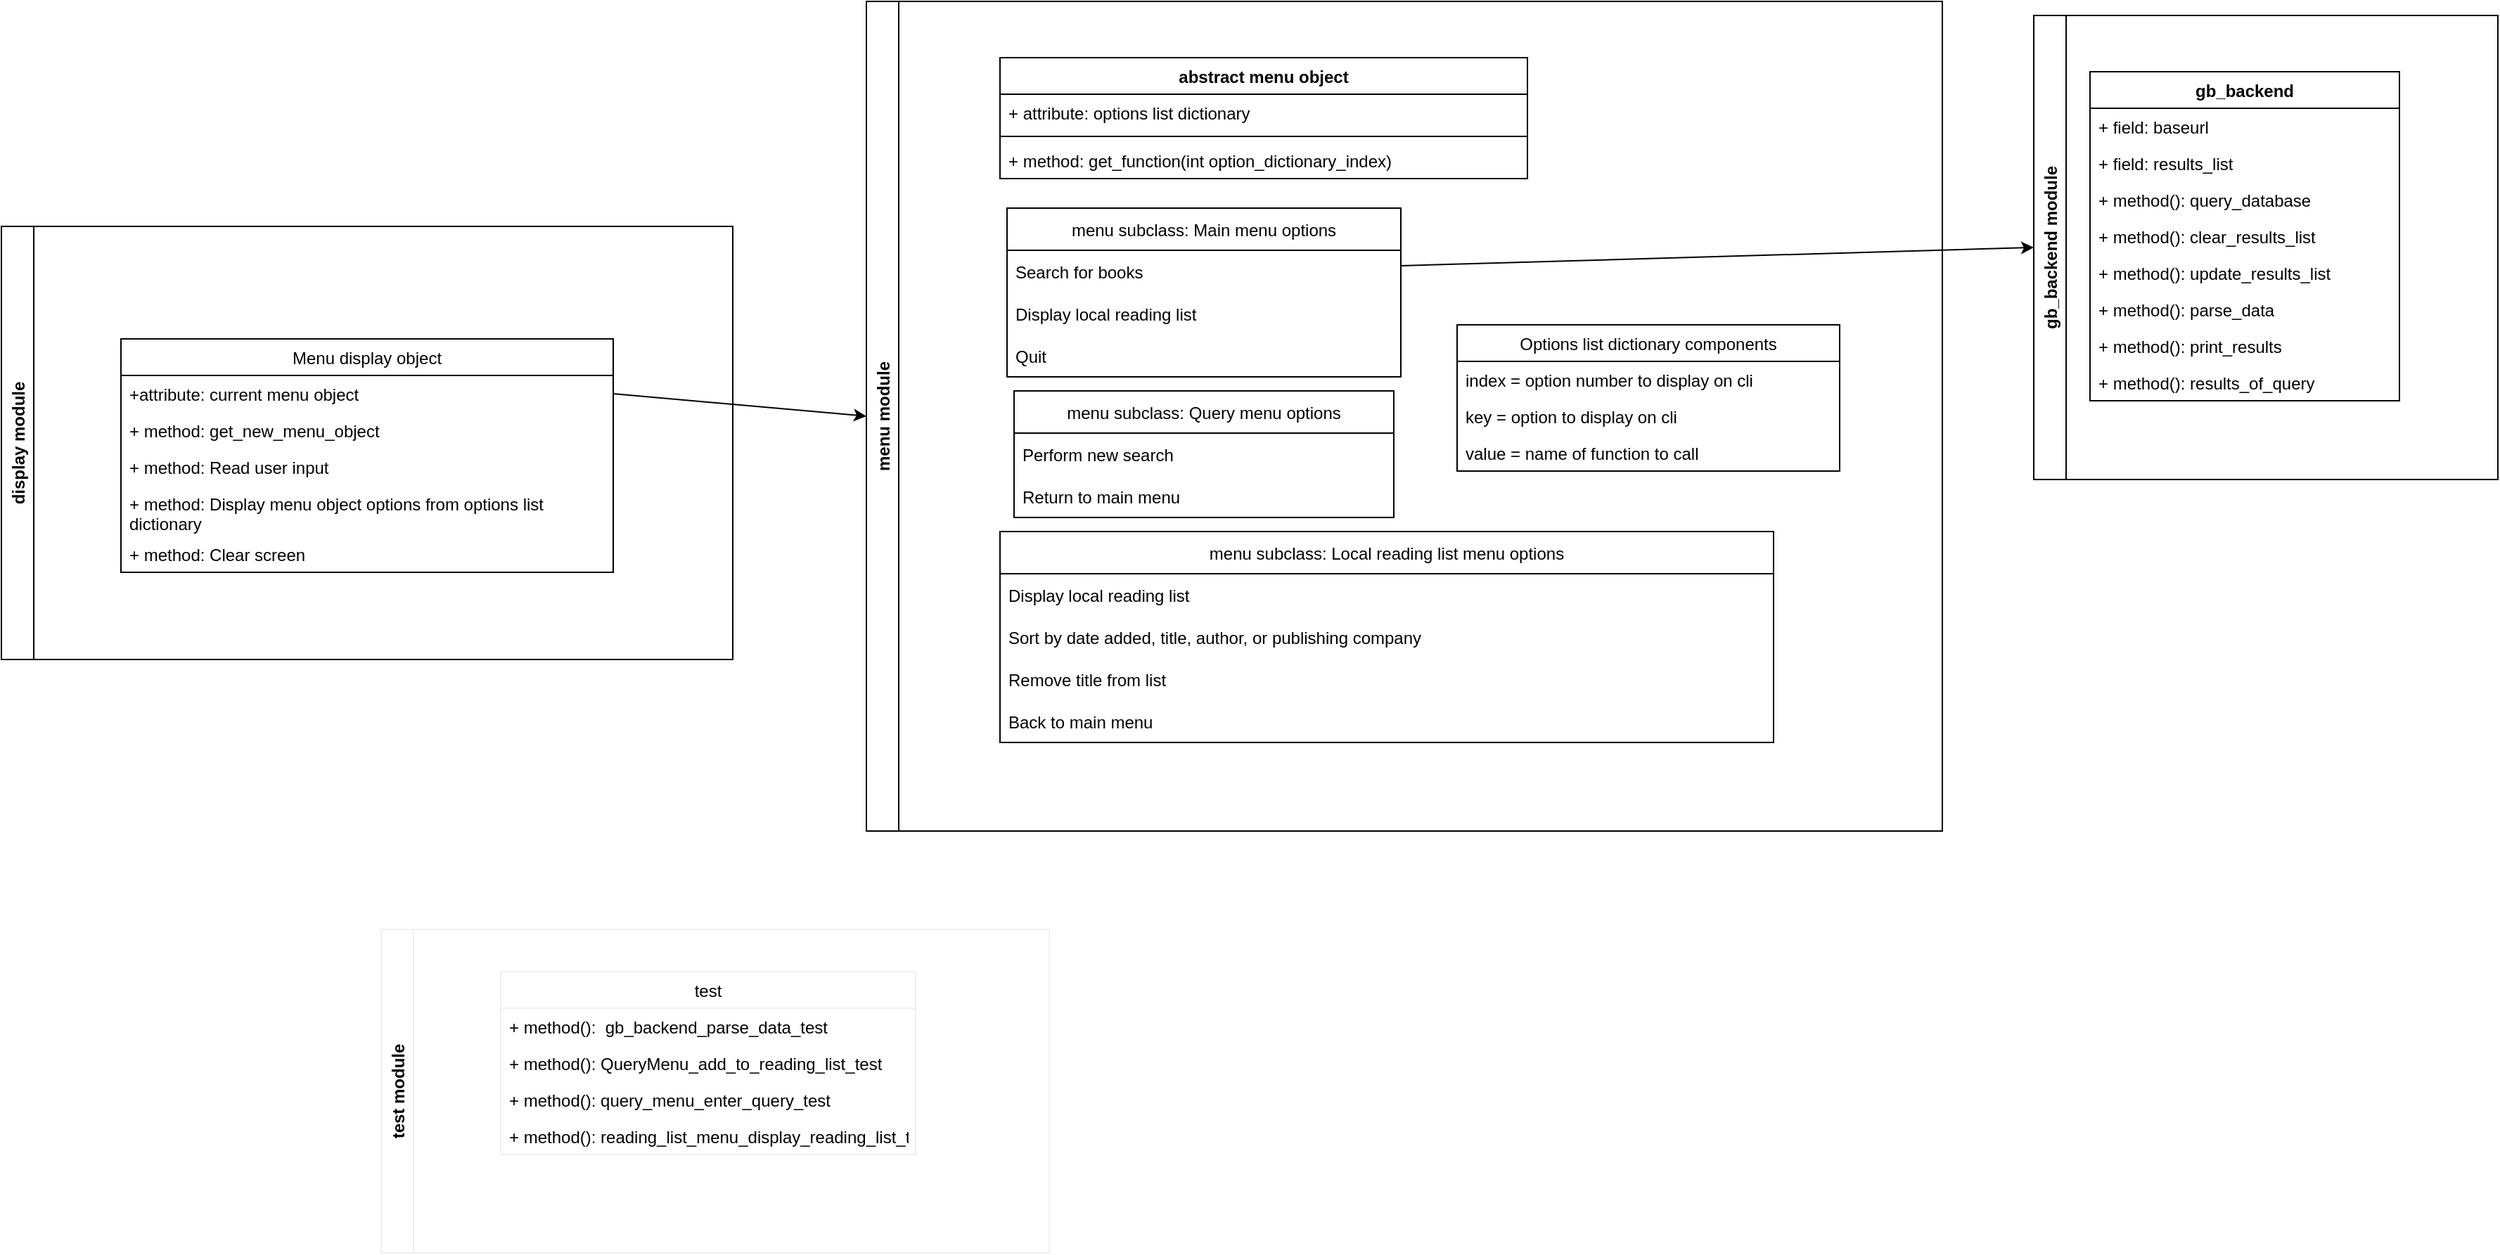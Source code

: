<mxfile>
    <diagram id="sUUWQSXMWqEG7qh8vQHn" name="Page-1">
        <mxGraphModel dx="1404" dy="1742" grid="1" gridSize="10" guides="1" tooltips="1" connect="1" arrows="1" fold="1" page="1" pageScale="1" pageWidth="850" pageHeight="1100" math="0" shadow="0">
            <root>
                <mxCell id="0"/>
                <mxCell id="1" parent="0"/>
                <mxCell id="14" value="display module" style="swimlane;horizontal=0;" vertex="1" parent="1">
                    <mxGeometry x="-425" y="110" width="520" height="308" as="geometry"/>
                </mxCell>
                <mxCell id="3" value="Menu display object" style="swimlane;fontStyle=0;childLayout=stackLayout;horizontal=1;startSize=26;fillColor=none;horizontalStack=0;resizeParent=1;resizeParentMax=0;resizeLast=0;collapsible=1;marginBottom=0;" vertex="1" parent="14">
                    <mxGeometry x="85" y="80" width="350" height="166" as="geometry"/>
                </mxCell>
                <mxCell id="4" value="+attribute: current menu object" style="text;strokeColor=none;fillColor=none;align=left;verticalAlign=top;spacingLeft=4;spacingRight=4;overflow=hidden;rotatable=0;points=[[0,0.5],[1,0.5]];portConstraint=eastwest;" vertex="1" parent="3">
                    <mxGeometry y="26" width="350" height="26" as="geometry"/>
                </mxCell>
                <mxCell id="5" value="+ method: get_new_menu_object" style="text;strokeColor=none;fillColor=none;align=left;verticalAlign=top;spacingLeft=4;spacingRight=4;overflow=hidden;rotatable=0;points=[[0,0.5],[1,0.5]];portConstraint=eastwest;" vertex="1" parent="3">
                    <mxGeometry y="52" width="350" height="26" as="geometry"/>
                </mxCell>
                <mxCell id="6" value="+ method: Read user input" style="text;strokeColor=none;fillColor=none;align=left;verticalAlign=top;spacingLeft=4;spacingRight=4;overflow=hidden;rotatable=0;points=[[0,0.5],[1,0.5]];portConstraint=eastwest;" vertex="1" parent="3">
                    <mxGeometry y="78" width="350" height="26" as="geometry"/>
                </mxCell>
                <mxCell id="7" value="+ method: Display menu object options from options list dictionary&#10;" style="text;strokeColor=none;fillColor=none;align=left;verticalAlign=top;spacingLeft=4;spacingRight=4;overflow=hidden;rotatable=0;points=[[0,0.5],[1,0.5]];portConstraint=eastwest;whiteSpace=wrap;" vertex="1" parent="3">
                    <mxGeometry y="104" width="350" height="36" as="geometry"/>
                </mxCell>
                <mxCell id="8" value="+ method: Clear screen" style="text;strokeColor=none;fillColor=none;align=left;verticalAlign=top;spacingLeft=4;spacingRight=4;overflow=hidden;rotatable=0;points=[[0,0.5],[1,0.5]];portConstraint=eastwest;" vertex="1" parent="3">
                    <mxGeometry y="140" width="350" height="26" as="geometry"/>
                </mxCell>
                <mxCell id="15" value="menu module" style="swimlane;horizontal=0;" vertex="1" parent="1">
                    <mxGeometry x="190" y="-50" width="765" height="590" as="geometry"/>
                </mxCell>
                <mxCell id="r3uNl88hV9XnoEyiyJvW-2" value="menu subclass: Main menu options" style="swimlane;fontStyle=0;childLayout=stackLayout;horizontal=1;startSize=30;horizontalStack=0;resizeParent=1;resizeParentMax=0;resizeLast=0;collapsible=1;marginBottom=0;" parent="15" vertex="1">
                    <mxGeometry x="100" y="147" width="280" height="120" as="geometry"/>
                </mxCell>
                <mxCell id="r3uNl88hV9XnoEyiyJvW-3" value="Search for books" style="text;strokeColor=none;fillColor=none;align=left;verticalAlign=middle;spacingLeft=4;spacingRight=4;overflow=hidden;points=[[0,0.5],[1,0.5]];portConstraint=eastwest;rotatable=0;" parent="r3uNl88hV9XnoEyiyJvW-2" vertex="1">
                    <mxGeometry y="30" width="280" height="30" as="geometry"/>
                </mxCell>
                <mxCell id="r3uNl88hV9XnoEyiyJvW-4" value="Display local reading list" style="text;strokeColor=none;fillColor=none;align=left;verticalAlign=middle;spacingLeft=4;spacingRight=4;overflow=hidden;points=[[0,0.5],[1,0.5]];portConstraint=eastwest;rotatable=0;" parent="r3uNl88hV9XnoEyiyJvW-2" vertex="1">
                    <mxGeometry y="60" width="280" height="30" as="geometry"/>
                </mxCell>
                <mxCell id="r3uNl88hV9XnoEyiyJvW-5" value="Quit" style="text;strokeColor=none;fillColor=none;align=left;verticalAlign=middle;spacingLeft=4;spacingRight=4;overflow=hidden;points=[[0,0.5],[1,0.5]];portConstraint=eastwest;rotatable=0;" parent="r3uNl88hV9XnoEyiyJvW-2" vertex="1">
                    <mxGeometry y="90" width="280" height="30" as="geometry"/>
                </mxCell>
                <mxCell id="r3uNl88hV9XnoEyiyJvW-6" value="menu subclass: Query menu options" style="swimlane;fontStyle=0;childLayout=stackLayout;horizontal=1;startSize=30;horizontalStack=0;resizeParent=1;resizeParentMax=0;resizeLast=0;collapsible=1;marginBottom=0;" parent="15" vertex="1">
                    <mxGeometry x="105" y="277" width="270" height="90" as="geometry"/>
                </mxCell>
                <mxCell id="r3uNl88hV9XnoEyiyJvW-8" value="Perform new search" style="text;strokeColor=none;fillColor=none;align=left;verticalAlign=middle;spacingLeft=4;spacingRight=4;overflow=hidden;points=[[0,0.5],[1,0.5]];portConstraint=eastwest;rotatable=0;" parent="r3uNl88hV9XnoEyiyJvW-6" vertex="1">
                    <mxGeometry y="30" width="270" height="30" as="geometry"/>
                </mxCell>
                <mxCell id="r3uNl88hV9XnoEyiyJvW-9" value="Return to main menu" style="text;strokeColor=none;fillColor=none;align=left;verticalAlign=middle;spacingLeft=4;spacingRight=4;overflow=hidden;points=[[0,0.5],[1,0.5]];portConstraint=eastwest;rotatable=0;" parent="r3uNl88hV9XnoEyiyJvW-6" vertex="1">
                    <mxGeometry y="60" width="270" height="30" as="geometry"/>
                </mxCell>
                <mxCell id="r3uNl88hV9XnoEyiyJvW-10" value="menu subclass: Local reading list menu options" style="swimlane;fontStyle=0;childLayout=stackLayout;horizontal=1;startSize=30;horizontalStack=0;resizeParent=1;resizeParentMax=0;resizeLast=0;collapsible=1;marginBottom=0;" parent="15" vertex="1">
                    <mxGeometry x="95" y="377" width="550" height="150" as="geometry"/>
                </mxCell>
                <mxCell id="r3uNl88hV9XnoEyiyJvW-11" value="Display local reading list" style="text;strokeColor=none;fillColor=none;align=left;verticalAlign=middle;spacingLeft=4;spacingRight=4;overflow=hidden;points=[[0,0.5],[1,0.5]];portConstraint=eastwest;rotatable=0;" parent="r3uNl88hV9XnoEyiyJvW-10" vertex="1">
                    <mxGeometry y="30" width="550" height="30" as="geometry"/>
                </mxCell>
                <mxCell id="r3uNl88hV9XnoEyiyJvW-12" value="Sort by date added, title, author, or publishing company" style="text;strokeColor=none;fillColor=none;align=left;verticalAlign=middle;spacingLeft=4;spacingRight=4;overflow=hidden;points=[[0,0.5],[1,0.5]];portConstraint=eastwest;rotatable=0;" parent="r3uNl88hV9XnoEyiyJvW-10" vertex="1">
                    <mxGeometry y="60" width="550" height="30" as="geometry"/>
                </mxCell>
                <mxCell id="r3uNl88hV9XnoEyiyJvW-13" value="Remove title from list" style="text;strokeColor=none;fillColor=none;align=left;verticalAlign=middle;spacingLeft=4;spacingRight=4;overflow=hidden;points=[[0,0.5],[1,0.5]];portConstraint=eastwest;rotatable=0;" parent="r3uNl88hV9XnoEyiyJvW-10" vertex="1">
                    <mxGeometry y="90" width="550" height="30" as="geometry"/>
                </mxCell>
                <mxCell id="r3uNl88hV9XnoEyiyJvW-14" value="Back to main menu" style="text;strokeColor=none;fillColor=none;align=left;verticalAlign=middle;spacingLeft=4;spacingRight=4;overflow=hidden;points=[[0,0.5],[1,0.5]];portConstraint=eastwest;rotatable=0;" parent="r3uNl88hV9XnoEyiyJvW-10" vertex="1">
                    <mxGeometry y="120" width="550" height="30" as="geometry"/>
                </mxCell>
                <mxCell id="r3uNl88hV9XnoEyiyJvW-21" value="abstract menu object" style="swimlane;fontStyle=1;align=center;verticalAlign=top;childLayout=stackLayout;horizontal=1;startSize=26;horizontalStack=0;resizeParent=1;resizeParentMax=0;resizeLast=0;collapsible=1;marginBottom=0;" parent="15" vertex="1">
                    <mxGeometry x="95" y="40" width="375" height="86" as="geometry"/>
                </mxCell>
                <mxCell id="r3uNl88hV9XnoEyiyJvW-22" value="+ attribute: options list dictionary&#10;" style="text;strokeColor=none;fillColor=none;align=left;verticalAlign=top;spacingLeft=4;spacingRight=4;overflow=hidden;rotatable=0;points=[[0,0.5],[1,0.5]];portConstraint=eastwest;" parent="r3uNl88hV9XnoEyiyJvW-21" vertex="1">
                    <mxGeometry y="26" width="375" height="26" as="geometry"/>
                </mxCell>
                <mxCell id="r3uNl88hV9XnoEyiyJvW-23" value="" style="line;strokeWidth=1;fillColor=none;align=left;verticalAlign=middle;spacingTop=-1;spacingLeft=3;spacingRight=3;rotatable=0;labelPosition=right;points=[];portConstraint=eastwest;" parent="r3uNl88hV9XnoEyiyJvW-21" vertex="1">
                    <mxGeometry y="52" width="375" height="8" as="geometry"/>
                </mxCell>
                <mxCell id="r3uNl88hV9XnoEyiyJvW-24" value="+ method: get_function(int option_dictionary_index)" style="text;strokeColor=none;fillColor=none;align=left;verticalAlign=top;spacingLeft=4;spacingRight=4;overflow=hidden;rotatable=0;points=[[0,0.5],[1,0.5]];portConstraint=eastwest;" parent="r3uNl88hV9XnoEyiyJvW-21" vertex="1">
                    <mxGeometry y="60" width="375" height="26" as="geometry"/>
                </mxCell>
                <mxCell id="r3uNl88hV9XnoEyiyJvW-26" value="Options list dictionary components" style="swimlane;fontStyle=0;childLayout=stackLayout;horizontal=1;startSize=26;fillColor=none;horizontalStack=0;resizeParent=1;resizeParentMax=0;resizeLast=0;collapsible=1;marginBottom=0;" parent="15" vertex="1">
                    <mxGeometry x="420" y="230" width="272" height="104" as="geometry">
                        <mxRectangle x="-130" y="530" width="150" height="26" as="alternateBounds"/>
                    </mxGeometry>
                </mxCell>
                <mxCell id="r3uNl88hV9XnoEyiyJvW-30" value="index = option number to display on cli" style="text;strokeColor=none;fillColor=none;align=left;verticalAlign=top;spacingLeft=4;spacingRight=4;overflow=hidden;rotatable=0;points=[[0,0.5],[1,0.5]];portConstraint=eastwest;" parent="r3uNl88hV9XnoEyiyJvW-26" vertex="1">
                    <mxGeometry y="26" width="272" height="26" as="geometry"/>
                </mxCell>
                <mxCell id="r3uNl88hV9XnoEyiyJvW-27" value="key = option to display on cli" style="text;strokeColor=none;fillColor=none;align=left;verticalAlign=top;spacingLeft=4;spacingRight=4;overflow=hidden;rotatable=0;points=[[0,0.5],[1,0.5]];portConstraint=eastwest;" parent="r3uNl88hV9XnoEyiyJvW-26" vertex="1">
                    <mxGeometry y="52" width="272" height="26" as="geometry"/>
                </mxCell>
                <mxCell id="r3uNl88hV9XnoEyiyJvW-28" value="value = name of function to call" style="text;strokeColor=none;fillColor=none;align=left;verticalAlign=top;spacingLeft=4;spacingRight=4;overflow=hidden;rotatable=0;points=[[0,0.5],[1,0.5]];portConstraint=eastwest;" parent="r3uNl88hV9XnoEyiyJvW-26" vertex="1">
                    <mxGeometry y="78" width="272" height="26" as="geometry"/>
                </mxCell>
                <mxCell id="16" value="gb_backend module" style="swimlane;horizontal=0;" vertex="1" parent="1">
                    <mxGeometry x="1020" y="-40" width="330" height="330" as="geometry"/>
                </mxCell>
                <mxCell id="19" value="gb_backend" style="swimlane;fontStyle=1;align=center;verticalAlign=top;childLayout=stackLayout;horizontal=1;startSize=26;horizontalStack=0;resizeParent=1;resizeParentMax=0;resizeLast=0;collapsible=1;marginBottom=0;" vertex="1" parent="16">
                    <mxGeometry x="40" y="40" width="220" height="234" as="geometry"/>
                </mxCell>
                <mxCell id="20" value="+ field: baseurl" style="text;strokeColor=none;fillColor=none;align=left;verticalAlign=top;spacingLeft=4;spacingRight=4;overflow=hidden;rotatable=0;points=[[0,0.5],[1,0.5]];portConstraint=eastwest;" vertex="1" parent="19">
                    <mxGeometry y="26" width="220" height="26" as="geometry"/>
                </mxCell>
                <mxCell id="27" value="+ field: results_list" style="text;strokeColor=none;fillColor=none;align=left;verticalAlign=top;spacingLeft=4;spacingRight=4;overflow=hidden;rotatable=0;points=[[0,0.5],[1,0.5]];portConstraint=eastwest;" vertex="1" parent="19">
                    <mxGeometry y="52" width="220" height="26" as="geometry"/>
                </mxCell>
                <mxCell id="23" value="+ method(): query_database" style="text;fillColor=none;align=left;verticalAlign=top;spacingLeft=4;spacingRight=4;overflow=hidden;rotatable=0;points=[[0,0.5],[1,0.5]];portConstraint=eastwest;" vertex="1" parent="19">
                    <mxGeometry y="78" width="220" height="26" as="geometry"/>
                </mxCell>
                <mxCell id="30" value="+ method(): clear_results_list" style="text;fillColor=none;align=left;verticalAlign=top;spacingLeft=4;spacingRight=4;overflow=hidden;rotatable=0;points=[[0,0.5],[1,0.5]];portConstraint=eastwest;" vertex="1" parent="19">
                    <mxGeometry y="104" width="220" height="26" as="geometry"/>
                </mxCell>
                <mxCell id="28" value="+ method(): update_results_list" style="text;fillColor=none;align=left;verticalAlign=top;spacingLeft=4;spacingRight=4;overflow=hidden;rotatable=0;points=[[0,0.5],[1,0.5]];portConstraint=eastwest;" vertex="1" parent="19">
                    <mxGeometry y="130" width="220" height="26" as="geometry"/>
                </mxCell>
                <mxCell id="31" value="+ method(): parse_data" style="text;fillColor=none;align=left;verticalAlign=top;spacingLeft=4;spacingRight=4;overflow=hidden;rotatable=0;points=[[0,0.5],[1,0.5]];portConstraint=eastwest;" vertex="1" parent="19">
                    <mxGeometry y="156" width="220" height="26" as="geometry"/>
                </mxCell>
                <mxCell id="32" value="+ method(): print_results" style="text;fillColor=none;align=left;verticalAlign=top;spacingLeft=4;spacingRight=4;overflow=hidden;rotatable=0;points=[[0,0.5],[1,0.5]];portConstraint=eastwest;" vertex="1" parent="19">
                    <mxGeometry y="182" width="220" height="26" as="geometry"/>
                </mxCell>
                <mxCell id="33" value="+ method(): results_of_query" style="text;fillColor=none;align=left;verticalAlign=top;spacingLeft=4;spacingRight=4;overflow=hidden;rotatable=0;points=[[0,0.5],[1,0.5]];portConstraint=eastwest;" vertex="1" parent="19">
                    <mxGeometry y="208" width="220" height="26" as="geometry"/>
                </mxCell>
                <mxCell id="35" style="edgeStyle=none;html=1;entryX=0;entryY=0.5;entryDx=0;entryDy=0;" edge="1" parent="1" source="r3uNl88hV9XnoEyiyJvW-3" target="16">
                    <mxGeometry relative="1" as="geometry"/>
                </mxCell>
                <mxCell id="36" style="edgeStyle=none;html=1;exitX=1;exitY=0.5;exitDx=0;exitDy=0;entryX=0;entryY=0.5;entryDx=0;entryDy=0;" edge="1" parent="1" source="4" target="15">
                    <mxGeometry relative="1" as="geometry"/>
                </mxCell>
                <mxCell id="37" value="test module" style="swimlane;horizontal=0;comic=0;strokeColor=#f0f0f0;verticalAlign=middle;" vertex="1" parent="1">
                    <mxGeometry x="-155" y="610" width="475" height="230" as="geometry"/>
                </mxCell>
                <mxCell id="38" value="test" style="swimlane;fontStyle=0;childLayout=stackLayout;horizontal=1;startSize=26;fillColor=none;horizontalStack=0;resizeParent=1;resizeParentMax=0;resizeLast=0;collapsible=1;marginBottom=0;comic=0;strokeColor=#f0f0f0;verticalAlign=middle;" vertex="1" parent="37">
                    <mxGeometry x="85" y="30" width="295" height="130" as="geometry"/>
                </mxCell>
                <mxCell id="39" value="+ method():  gb_backend_parse_data_test" style="text;strokeColor=none;fillColor=none;align=left;verticalAlign=top;spacingLeft=4;spacingRight=4;overflow=hidden;rotatable=0;points=[[0,0.5],[1,0.5]];portConstraint=eastwest;" vertex="1" parent="38">
                    <mxGeometry y="26" width="295" height="26" as="geometry"/>
                </mxCell>
                <mxCell id="40" value="+ method(): QueryMenu_add_to_reading_list_test" style="text;strokeColor=none;fillColor=none;align=left;verticalAlign=top;spacingLeft=4;spacingRight=4;overflow=hidden;rotatable=0;points=[[0,0.5],[1,0.5]];portConstraint=eastwest;" vertex="1" parent="38">
                    <mxGeometry y="52" width="295" height="26" as="geometry"/>
                </mxCell>
                <mxCell id="45" value="+ method(): query_menu_enter_query_test" style="text;strokeColor=none;fillColor=none;align=left;verticalAlign=top;spacingLeft=4;spacingRight=4;overflow=hidden;rotatable=0;points=[[0,0.5],[1,0.5]];portConstraint=eastwest;" vertex="1" parent="38">
                    <mxGeometry y="78" width="295" height="26" as="geometry"/>
                </mxCell>
                <mxCell id="46" value="+ method(): reading_list_menu_display_reading_list_test" style="text;strokeColor=none;fillColor=none;align=left;verticalAlign=top;spacingLeft=4;spacingRight=4;overflow=hidden;rotatable=0;points=[[0,0.5],[1,0.5]];portConstraint=eastwest;" vertex="1" parent="38">
                    <mxGeometry y="104" width="295" height="26" as="geometry"/>
                </mxCell>
            </root>
        </mxGraphModel>
    </diagram>
</mxfile>